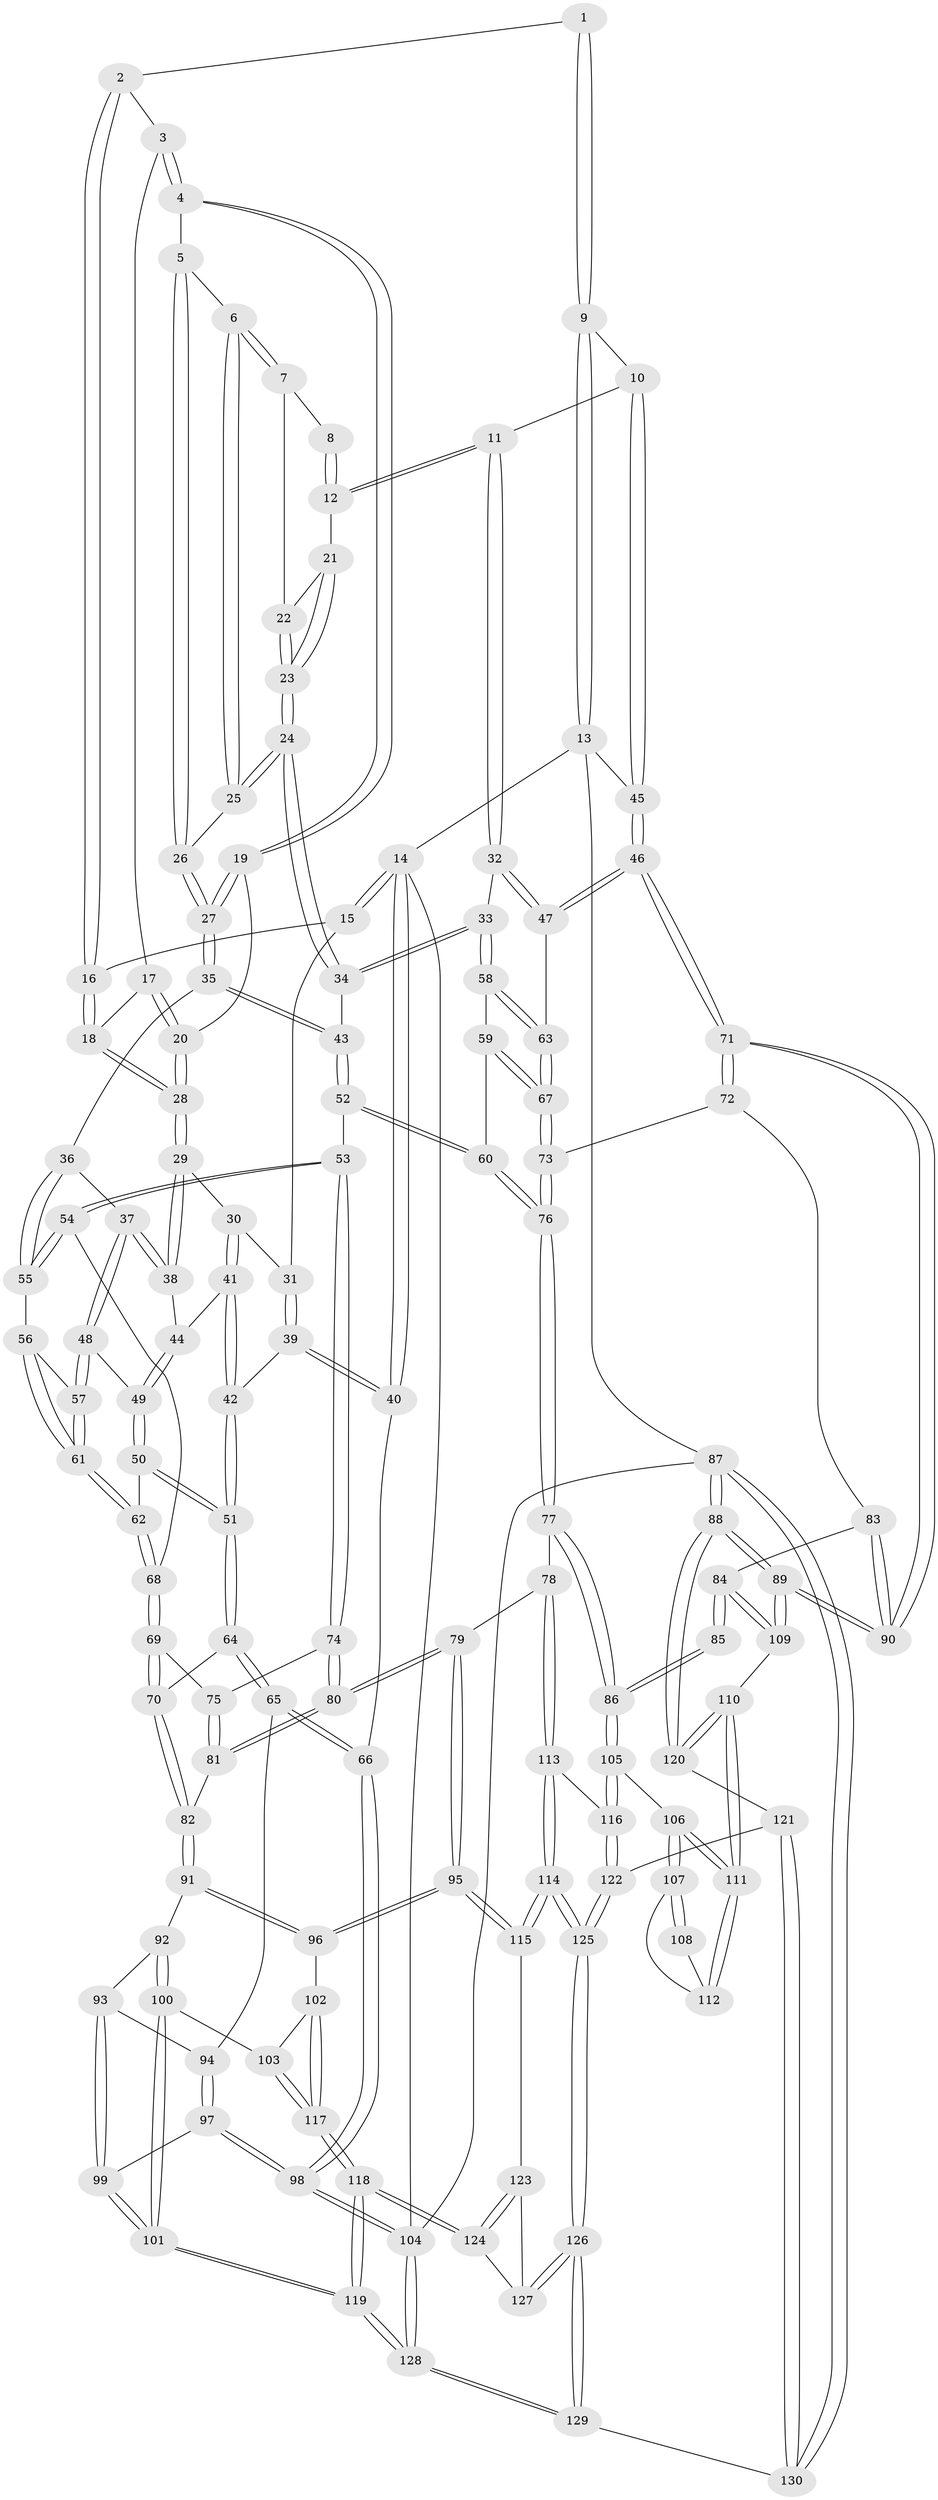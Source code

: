 // coarse degree distribution, {4: 0.36538461538461536, 5: 0.25, 3: 0.19230769230769232, 8: 0.019230769230769232, 7: 0.057692307692307696, 2: 0.038461538461538464, 6: 0.07692307692307693}
// Generated by graph-tools (version 1.1) at 2025/21/03/04/25 18:21:42]
// undirected, 130 vertices, 322 edges
graph export_dot {
graph [start="1"]
  node [color=gray90,style=filled];
  1 [pos="+0.803412786412842+0"];
  2 [pos="+0.5502109579166017+0"];
  3 [pos="+0.5516807156211778+0"];
  4 [pos="+0.5830151648502023+0"];
  5 [pos="+0.6185806417065532+0.021523928390497434"];
  6 [pos="+0.6768752791843163+0.05490139997224167"];
  7 [pos="+0.7295175927614781+0.02271882443586972"];
  8 [pos="+0.7834302168816892+0"];
  9 [pos="+0.9977121960632415+0"];
  10 [pos="+0.8887611747581438+0.12628839315042856"];
  11 [pos="+0.87792157146286+0.13063422974536665"];
  12 [pos="+0.8198765809790705+0.07650423599375579"];
  13 [pos="+1+0"];
  14 [pos="+0+0"];
  15 [pos="+0.17724374241066626+0"];
  16 [pos="+0.29617195249946243+0"];
  17 [pos="+0.5039726553674505+0"];
  18 [pos="+0.41777873268720195+0.07968011823999882"];
  19 [pos="+0.5269819536412613+0.10894728226020435"];
  20 [pos="+0.4906361436195908+0.09583247984469612"];
  21 [pos="+0.7908533444197314+0.07971372982761121"];
  22 [pos="+0.7430704558132851+0.05474758472978189"];
  23 [pos="+0.7133191042110849+0.12607404174721767"];
  24 [pos="+0.7026885061988679+0.13681837172866454"];
  25 [pos="+0.6975302337871443+0.13155423630178878"];
  26 [pos="+0.5893139896085743+0.11235938220811825"];
  27 [pos="+0.560678357558416+0.1339548776387023"];
  28 [pos="+0.42232911642715826+0.11119606625241313"];
  29 [pos="+0.4108078621495384+0.12633962483674357"];
  30 [pos="+0.3605690433741258+0.11675804204944455"];
  31 [pos="+0.19501933665634835+0.0014554670235690877"];
  32 [pos="+0.8389537206897695+0.1912851248867459"];
  33 [pos="+0.7728943435118371+0.2365262622998858"];
  34 [pos="+0.7213239691115259+0.2065696786856018"];
  35 [pos="+0.5607519780813882+0.21460075625086678"];
  36 [pos="+0.5339589328509751+0.2266826989047964"];
  37 [pos="+0.44882785029616973+0.22812016424778556"];
  38 [pos="+0.416917943748357+0.17844610701466437"];
  39 [pos="+0.15778400733532194+0.16225731352239225"];
  40 [pos="+0+0.09244869997745446"];
  41 [pos="+0.2712221950522578+0.20913219234458333"];
  42 [pos="+0.1702501543860893+0.21279454540825213"];
  43 [pos="+0.6075132047272853+0.23688022817826052"];
  44 [pos="+0.31057149561608854+0.22031946909659386"];
  45 [pos="+1+0.18142994817803598"];
  46 [pos="+1+0.32982667751002376"];
  47 [pos="+1+0.3354764600130469"];
  48 [pos="+0.43918664159657783+0.2470524368627326"];
  49 [pos="+0.35628747544739126+0.27999151989417875"];
  50 [pos="+0.3404430991520342+0.32390499932656763"];
  51 [pos="+0.13684730258178307+0.36087334582736547"];
  52 [pos="+0.6237164648903323+0.401168540718565"];
  53 [pos="+0.6129452434701909+0.401956779607067"];
  54 [pos="+0.5758391765203117+0.3830604482477451"];
  55 [pos="+0.5220402008815352+0.33624488053910606"];
  56 [pos="+0.5127156101630006+0.3369600939811211"];
  57 [pos="+0.4400850181379032+0.2604345879729619"];
  58 [pos="+0.7745180158769125+0.25716412086818996"];
  59 [pos="+0.7729673986050686+0.26238875123306105"];
  60 [pos="+0.6426274482362345+0.40992692329546776"];
  61 [pos="+0.4297595603212162+0.36580985057310983"];
  62 [pos="+0.4138758751278973+0.3896218981707648"];
  63 [pos="+0.9360239807063823+0.35967397790600125"];
  64 [pos="+0.10217360877893057+0.4254207122042683"];
  65 [pos="+0.06818457344493738+0.44710711240970846"];
  66 [pos="+0+0.4620287531212011"];
  67 [pos="+0.8228145534907056+0.4634329074643331"];
  68 [pos="+0.41410122030234614+0.4094550731621313"];
  69 [pos="+0.4135264693257392+0.4123068968819446"];
  70 [pos="+0.25680105220024746+0.47429034868496023"];
  71 [pos="+1+0.48095370948428184"];
  72 [pos="+0.9120603741781418+0.5083713293436827"];
  73 [pos="+0.815429451925053+0.4797069862036702"];
  74 [pos="+0.5217690765800064+0.4717152972250712"];
  75 [pos="+0.441369149814895+0.4568485396024936"];
  76 [pos="+0.7391264712728437+0.538887577301198"];
  77 [pos="+0.7279295505484671+0.59644771370156"];
  78 [pos="+0.6950799175941266+0.6083232873733637"];
  79 [pos="+0.5533400110071296+0.6157265157765108"];
  80 [pos="+0.5445519605559098+0.5976586869305625"];
  81 [pos="+0.42911771088744954+0.51090397949376"];
  82 [pos="+0.3592187875574373+0.591686448093364"];
  83 [pos="+0.9439443310912728+0.6209035248087094"];
  84 [pos="+0.899607978900955+0.6643511096622589"];
  85 [pos="+0.8988246785018673+0.664248686956324"];
  86 [pos="+0.7316413936414008+0.6009001963860585"];
  87 [pos="+1+1"];
  88 [pos="+1+1"];
  89 [pos="+1+0.9894768063012697"];
  90 [pos="+1+0.4856836783595326"];
  91 [pos="+0.3656612390168731+0.6300968583279491"];
  92 [pos="+0.2393452067237524+0.6610900910703231"];
  93 [pos="+0.2048947010879972+0.6367588736148262"];
  94 [pos="+0.11502172219487879+0.5504922929715463"];
  95 [pos="+0.4384893620542509+0.708466735310004"];
  96 [pos="+0.43566717426178103+0.7072789508632872"];
  97 [pos="+0.1064420572550562+0.7281142863091691"];
  98 [pos="+0+0.7336822060577045"];
  99 [pos="+0.1371100025103142+0.7743166068110561"];
  100 [pos="+0.2350758448104184+0.7303145085450868"];
  101 [pos="+0.14553664366232089+0.7912756375309686"];
  102 [pos="+0.3848351421042095+0.7322532735200148"];
  103 [pos="+0.2626831261262319+0.7475980326309069"];
  104 [pos="+0+1"];
  105 [pos="+0.7502428516671692+0.7249768816885718"];
  106 [pos="+0.8180361452325713+0.7665448186418284"];
  107 [pos="+0.8354911440280279+0.7524549759154254"];
  108 [pos="+0.8903928828162317+0.683406667303683"];
  109 [pos="+1+0.7905004355902904"];
  110 [pos="+0.8637016148838838+0.8171819790612748"];
  111 [pos="+0.8529734299859524+0.7967266583313455"];
  112 [pos="+0.8695786917179869+0.7361165740548168"];
  113 [pos="+0.5979528400560219+0.8032240572064202"];
  114 [pos="+0.5218435122689802+0.858318430903758"];
  115 [pos="+0.44081577233122515+0.7143035566930636"];
  116 [pos="+0.7320565918108644+0.8038064906795438"];
  117 [pos="+0.2805436604550514+0.8412469782327908"];
  118 [pos="+0.2713824645470724+0.8696701136900574"];
  119 [pos="+0.11951918282478213+1"];
  120 [pos="+0.8210096515191083+0.8779775017762884"];
  121 [pos="+0.7845562910734741+0.9014496628202635"];
  122 [pos="+0.7520556948650671+0.8698383755038891"];
  123 [pos="+0.3567129560831562+0.8363067830420956"];
  124 [pos="+0.29287071710779755+0.8655070568863509"];
  125 [pos="+0.5223040059072631+0.9084721619955947"];
  126 [pos="+0.516975530873241+0.9283037640970225"];
  127 [pos="+0.38861480528777587+0.8746611549994096"];
  128 [pos="+0.01652099561259808+1"];
  129 [pos="+0.49635246930920157+1"];
  130 [pos="+0.7851988354400248+1"];
  1 -- 2;
  1 -- 9;
  1 -- 9;
  2 -- 3;
  2 -- 16;
  2 -- 16;
  3 -- 4;
  3 -- 4;
  3 -- 17;
  4 -- 5;
  4 -- 19;
  4 -- 19;
  5 -- 6;
  5 -- 26;
  5 -- 26;
  6 -- 7;
  6 -- 7;
  6 -- 25;
  6 -- 25;
  7 -- 8;
  7 -- 22;
  8 -- 12;
  8 -- 12;
  9 -- 10;
  9 -- 13;
  9 -- 13;
  10 -- 11;
  10 -- 45;
  10 -- 45;
  11 -- 12;
  11 -- 12;
  11 -- 32;
  11 -- 32;
  12 -- 21;
  13 -- 14;
  13 -- 45;
  13 -- 87;
  14 -- 15;
  14 -- 15;
  14 -- 40;
  14 -- 40;
  14 -- 104;
  15 -- 16;
  15 -- 31;
  16 -- 18;
  16 -- 18;
  17 -- 18;
  17 -- 20;
  17 -- 20;
  18 -- 28;
  18 -- 28;
  19 -- 20;
  19 -- 27;
  19 -- 27;
  20 -- 28;
  20 -- 28;
  21 -- 22;
  21 -- 23;
  21 -- 23;
  22 -- 23;
  22 -- 23;
  23 -- 24;
  23 -- 24;
  24 -- 25;
  24 -- 25;
  24 -- 34;
  24 -- 34;
  25 -- 26;
  26 -- 27;
  26 -- 27;
  27 -- 35;
  27 -- 35;
  28 -- 29;
  28 -- 29;
  29 -- 30;
  29 -- 38;
  29 -- 38;
  30 -- 31;
  30 -- 41;
  30 -- 41;
  31 -- 39;
  31 -- 39;
  32 -- 33;
  32 -- 47;
  32 -- 47;
  33 -- 34;
  33 -- 34;
  33 -- 58;
  33 -- 58;
  34 -- 43;
  35 -- 36;
  35 -- 43;
  35 -- 43;
  36 -- 37;
  36 -- 55;
  36 -- 55;
  37 -- 38;
  37 -- 38;
  37 -- 48;
  37 -- 48;
  38 -- 44;
  39 -- 40;
  39 -- 40;
  39 -- 42;
  40 -- 66;
  41 -- 42;
  41 -- 42;
  41 -- 44;
  42 -- 51;
  42 -- 51;
  43 -- 52;
  43 -- 52;
  44 -- 49;
  44 -- 49;
  45 -- 46;
  45 -- 46;
  46 -- 47;
  46 -- 47;
  46 -- 71;
  46 -- 71;
  47 -- 63;
  48 -- 49;
  48 -- 57;
  48 -- 57;
  49 -- 50;
  49 -- 50;
  50 -- 51;
  50 -- 51;
  50 -- 62;
  51 -- 64;
  51 -- 64;
  52 -- 53;
  52 -- 60;
  52 -- 60;
  53 -- 54;
  53 -- 54;
  53 -- 74;
  53 -- 74;
  54 -- 55;
  54 -- 55;
  54 -- 68;
  55 -- 56;
  56 -- 57;
  56 -- 61;
  56 -- 61;
  57 -- 61;
  57 -- 61;
  58 -- 59;
  58 -- 63;
  58 -- 63;
  59 -- 60;
  59 -- 67;
  59 -- 67;
  60 -- 76;
  60 -- 76;
  61 -- 62;
  61 -- 62;
  62 -- 68;
  62 -- 68;
  63 -- 67;
  63 -- 67;
  64 -- 65;
  64 -- 65;
  64 -- 70;
  65 -- 66;
  65 -- 66;
  65 -- 94;
  66 -- 98;
  66 -- 98;
  67 -- 73;
  67 -- 73;
  68 -- 69;
  68 -- 69;
  69 -- 70;
  69 -- 70;
  69 -- 75;
  70 -- 82;
  70 -- 82;
  71 -- 72;
  71 -- 72;
  71 -- 90;
  71 -- 90;
  72 -- 73;
  72 -- 83;
  73 -- 76;
  73 -- 76;
  74 -- 75;
  74 -- 80;
  74 -- 80;
  75 -- 81;
  75 -- 81;
  76 -- 77;
  76 -- 77;
  77 -- 78;
  77 -- 86;
  77 -- 86;
  78 -- 79;
  78 -- 113;
  78 -- 113;
  79 -- 80;
  79 -- 80;
  79 -- 95;
  79 -- 95;
  80 -- 81;
  80 -- 81;
  81 -- 82;
  82 -- 91;
  82 -- 91;
  83 -- 84;
  83 -- 90;
  83 -- 90;
  84 -- 85;
  84 -- 85;
  84 -- 109;
  84 -- 109;
  85 -- 86;
  85 -- 86;
  86 -- 105;
  86 -- 105;
  87 -- 88;
  87 -- 88;
  87 -- 130;
  87 -- 130;
  87 -- 104;
  88 -- 89;
  88 -- 89;
  88 -- 120;
  88 -- 120;
  89 -- 90;
  89 -- 90;
  89 -- 109;
  89 -- 109;
  91 -- 92;
  91 -- 96;
  91 -- 96;
  92 -- 93;
  92 -- 100;
  92 -- 100;
  93 -- 94;
  93 -- 99;
  93 -- 99;
  94 -- 97;
  94 -- 97;
  95 -- 96;
  95 -- 96;
  95 -- 115;
  95 -- 115;
  96 -- 102;
  97 -- 98;
  97 -- 98;
  97 -- 99;
  98 -- 104;
  98 -- 104;
  99 -- 101;
  99 -- 101;
  100 -- 101;
  100 -- 101;
  100 -- 103;
  101 -- 119;
  101 -- 119;
  102 -- 103;
  102 -- 117;
  102 -- 117;
  103 -- 117;
  103 -- 117;
  104 -- 128;
  104 -- 128;
  105 -- 106;
  105 -- 116;
  105 -- 116;
  106 -- 107;
  106 -- 107;
  106 -- 111;
  106 -- 111;
  107 -- 108;
  107 -- 108;
  107 -- 112;
  108 -- 112;
  109 -- 110;
  110 -- 111;
  110 -- 111;
  110 -- 120;
  110 -- 120;
  111 -- 112;
  111 -- 112;
  113 -- 114;
  113 -- 114;
  113 -- 116;
  114 -- 115;
  114 -- 115;
  114 -- 125;
  114 -- 125;
  115 -- 123;
  116 -- 122;
  116 -- 122;
  117 -- 118;
  117 -- 118;
  118 -- 119;
  118 -- 119;
  118 -- 124;
  118 -- 124;
  119 -- 128;
  119 -- 128;
  120 -- 121;
  121 -- 122;
  121 -- 130;
  121 -- 130;
  122 -- 125;
  122 -- 125;
  123 -- 124;
  123 -- 124;
  123 -- 127;
  124 -- 127;
  125 -- 126;
  125 -- 126;
  126 -- 127;
  126 -- 127;
  126 -- 129;
  126 -- 129;
  128 -- 129;
  128 -- 129;
  129 -- 130;
}
